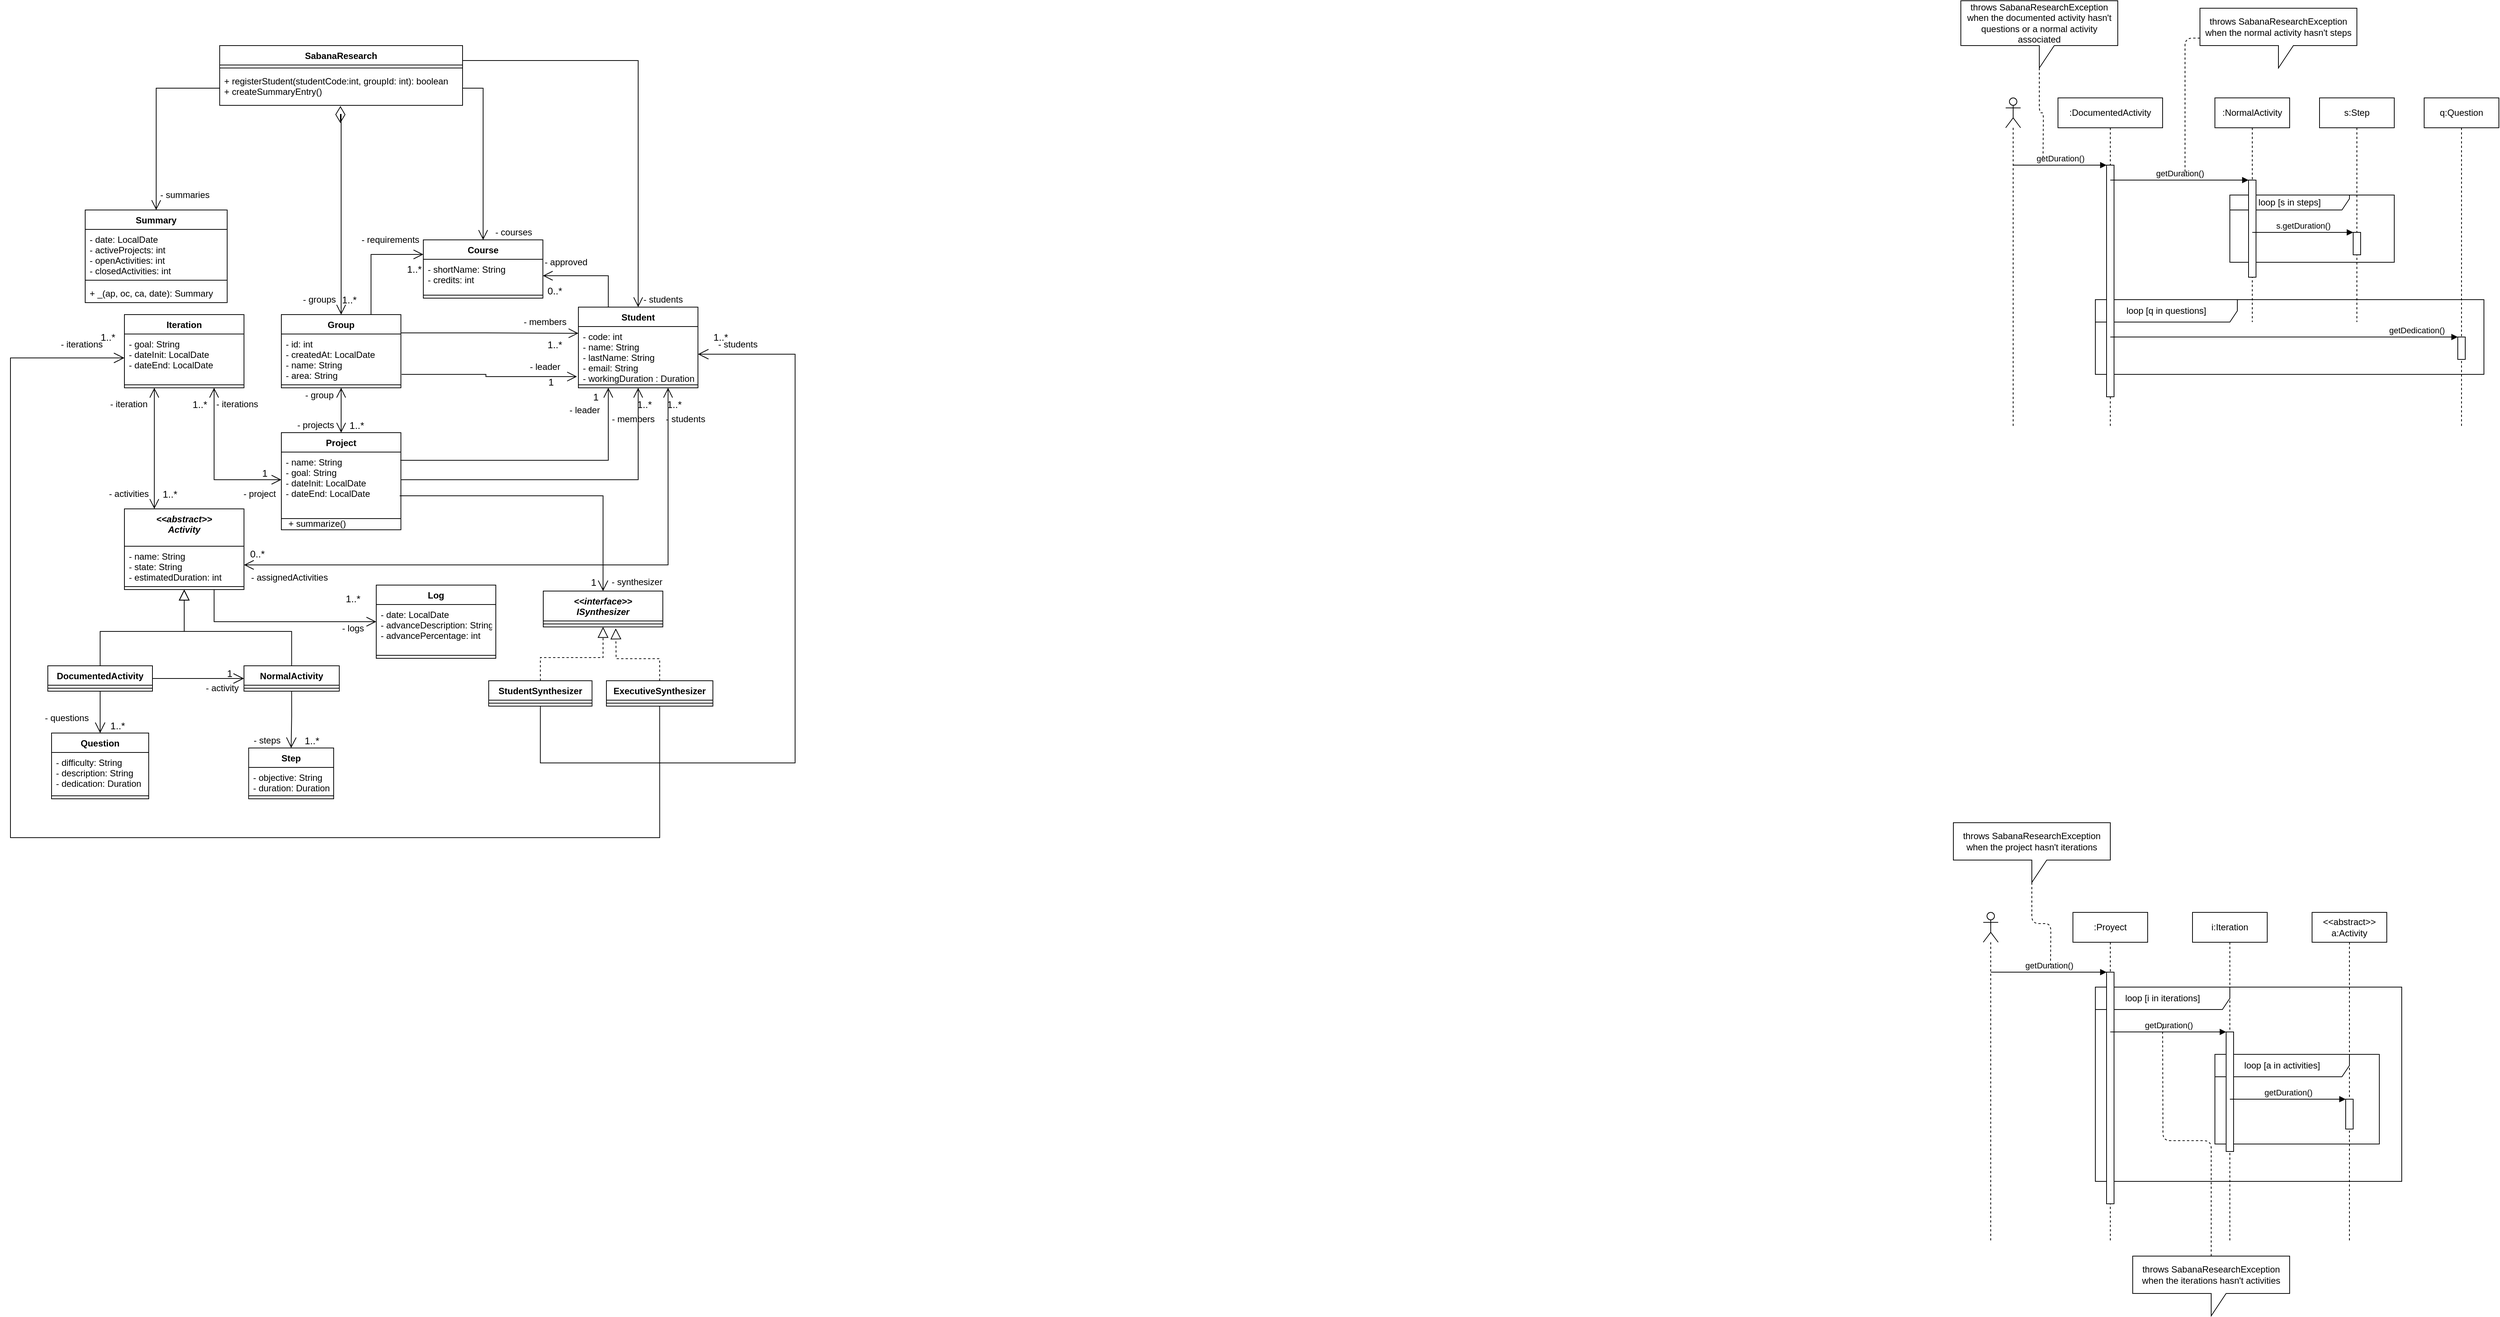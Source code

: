 <mxfile version="14.6.1" type="github"><diagram id="YB-6CumkCgZ4BuRjUC7q" name="Page-1"><mxGraphModel dx="1304" dy="500" grid="1" gridSize="10" guides="1" tooltips="1" connect="1" arrows="1" fold="1" page="1" pageScale="1" pageWidth="827" pageHeight="1169" math="0" shadow="0"><root><mxCell id="0"/><mxCell id="1" parent="0"/><mxCell id="MqXHS1W6pBlrQQT56bBD-1" value="loop [i in iterations]" style="shape=umlFrame;whiteSpace=wrap;html=1;width=180;height=30;" vertex="1" parent="1"><mxGeometry x="3320" y="1490" width="410" height="260" as="geometry"/></mxCell><mxCell id="MqXHS1W6pBlrQQT56bBD-2" value="loop [a in activities]" style="shape=umlFrame;whiteSpace=wrap;html=1;width=180;height=30;" vertex="1" parent="1"><mxGeometry x="3480" y="1580" width="220" height="120" as="geometry"/></mxCell><mxCell id="MqXHS1W6pBlrQQT56bBD-3" value="loop [q in questions]" style="shape=umlFrame;whiteSpace=wrap;html=1;width=190;height=30;" vertex="1" parent="1"><mxGeometry x="3320" y="570" width="520" height="100" as="geometry"/></mxCell><mxCell id="MqXHS1W6pBlrQQT56bBD-4" value="loop [s in steps]" style="shape=umlFrame;whiteSpace=wrap;html=1;width=160;height=20;" vertex="1" parent="1"><mxGeometry x="3500" y="430" width="220" height="90" as="geometry"/></mxCell><mxCell id="MqXHS1W6pBlrQQT56bBD-5" value="" style="shape=umlLifeline;participant=umlActor;perimeter=lifelinePerimeter;whiteSpace=wrap;html=1;container=1;collapsible=0;recursiveResize=0;verticalAlign=top;spacingTop=36;outlineConnect=0;" vertex="1" parent="1"><mxGeometry x="3170" y="1390" width="20" height="440" as="geometry"/></mxCell><mxCell id="MqXHS1W6pBlrQQT56bBD-6" value=":Proyect" style="shape=umlLifeline;perimeter=lifelinePerimeter;whiteSpace=wrap;html=1;container=1;collapsible=0;recursiveResize=0;outlineConnect=0;" vertex="1" parent="1"><mxGeometry x="3290" y="1390" width="100" height="440" as="geometry"/></mxCell><mxCell id="MqXHS1W6pBlrQQT56bBD-7" value="" style="html=1;points=[];perimeter=orthogonalPerimeter;" vertex="1" parent="MqXHS1W6pBlrQQT56bBD-6"><mxGeometry x="45" y="80" width="10" height="310" as="geometry"/></mxCell><mxCell id="MqXHS1W6pBlrQQT56bBD-8" value="getDuration()" style="html=1;verticalAlign=bottom;endArrow=block;entryX=0;entryY=0;" edge="1" parent="1" source="MqXHS1W6pBlrQQT56bBD-5" target="MqXHS1W6pBlrQQT56bBD-7"><mxGeometry relative="1" as="geometry"><mxPoint x="3265" y="1470" as="sourcePoint"/></mxGeometry></mxCell><mxCell id="MqXHS1W6pBlrQQT56bBD-9" value="i:Iteration" style="shape=umlLifeline;perimeter=lifelinePerimeter;whiteSpace=wrap;html=1;container=1;collapsible=0;recursiveResize=0;outlineConnect=0;" vertex="1" parent="1"><mxGeometry x="3450" y="1390" width="100" height="440" as="geometry"/></mxCell><mxCell id="MqXHS1W6pBlrQQT56bBD-10" value="" style="html=1;points=[];perimeter=orthogonalPerimeter;" vertex="1" parent="MqXHS1W6pBlrQQT56bBD-9"><mxGeometry x="45" y="160" width="10" height="160" as="geometry"/></mxCell><mxCell id="MqXHS1W6pBlrQQT56bBD-11" value="getDuration()" style="html=1;verticalAlign=bottom;endArrow=block;entryX=0;entryY=0;" edge="1" parent="1" source="MqXHS1W6pBlrQQT56bBD-6" target="MqXHS1W6pBlrQQT56bBD-10"><mxGeometry relative="1" as="geometry"><mxPoint x="3425" y="1550" as="sourcePoint"/></mxGeometry></mxCell><mxCell id="MqXHS1W6pBlrQQT56bBD-12" value="&amp;lt;&amp;lt;abstract&amp;gt;&amp;gt;&lt;br&gt;a:Activity" style="shape=umlLifeline;perimeter=lifelinePerimeter;whiteSpace=wrap;html=1;container=1;collapsible=0;recursiveResize=0;outlineConnect=0;" vertex="1" parent="1"><mxGeometry x="3610" y="1390" width="100" height="440" as="geometry"/></mxCell><mxCell id="MqXHS1W6pBlrQQT56bBD-13" value="" style="html=1;points=[];perimeter=orthogonalPerimeter;" vertex="1" parent="MqXHS1W6pBlrQQT56bBD-12"><mxGeometry x="45" y="250" width="10" height="40" as="geometry"/></mxCell><mxCell id="MqXHS1W6pBlrQQT56bBD-14" value="getDuration()" style="html=1;verticalAlign=bottom;endArrow=block;entryX=0;entryY=0;" edge="1" parent="1" source="MqXHS1W6pBlrQQT56bBD-9" target="MqXHS1W6pBlrQQT56bBD-13"><mxGeometry relative="1" as="geometry"><mxPoint x="3585" y="1610" as="sourcePoint"/></mxGeometry></mxCell><mxCell id="MqXHS1W6pBlrQQT56bBD-15" value="" style="shape=umlLifeline;participant=umlActor;perimeter=lifelinePerimeter;whiteSpace=wrap;html=1;container=1;collapsible=0;recursiveResize=0;verticalAlign=top;spacingTop=36;outlineConnect=0;" vertex="1" parent="1"><mxGeometry x="3200" y="300" width="20" height="440" as="geometry"/></mxCell><mxCell id="MqXHS1W6pBlrQQT56bBD-16" value=":DocumentedActivity" style="shape=umlLifeline;perimeter=lifelinePerimeter;whiteSpace=wrap;html=1;container=1;collapsible=0;recursiveResize=0;outlineConnect=0;" vertex="1" parent="1"><mxGeometry x="3270" y="300" width="140" height="440" as="geometry"/></mxCell><mxCell id="MqXHS1W6pBlrQQT56bBD-17" value="" style="html=1;points=[];perimeter=orthogonalPerimeter;" vertex="1" parent="MqXHS1W6pBlrQQT56bBD-16"><mxGeometry x="65" y="90" width="10" height="310" as="geometry"/></mxCell><mxCell id="MqXHS1W6pBlrQQT56bBD-18" value="getDuration()" style="html=1;verticalAlign=bottom;endArrow=block;entryX=0;entryY=0;" edge="1" parent="1" source="MqXHS1W6pBlrQQT56bBD-15" target="MqXHS1W6pBlrQQT56bBD-17"><mxGeometry relative="1" as="geometry"><mxPoint x="3275" y="390" as="sourcePoint"/></mxGeometry></mxCell><mxCell id="MqXHS1W6pBlrQQT56bBD-19" value=":NormalActivity" style="shape=umlLifeline;perimeter=lifelinePerimeter;whiteSpace=wrap;html=1;container=1;collapsible=0;recursiveResize=0;outlineConnect=0;" vertex="1" parent="1"><mxGeometry x="3480" y="300" width="100" height="300" as="geometry"/></mxCell><mxCell id="MqXHS1W6pBlrQQT56bBD-20" value="" style="html=1;points=[];perimeter=orthogonalPerimeter;" vertex="1" parent="MqXHS1W6pBlrQQT56bBD-19"><mxGeometry x="45" y="110" width="10" height="130" as="geometry"/></mxCell><mxCell id="MqXHS1W6pBlrQQT56bBD-21" value="getDuration()" style="html=1;verticalAlign=bottom;endArrow=block;entryX=0;entryY=0;" edge="1" parent="1" source="MqXHS1W6pBlrQQT56bBD-16" target="MqXHS1W6pBlrQQT56bBD-20"><mxGeometry relative="1" as="geometry"><mxPoint x="3455" y="410" as="sourcePoint"/></mxGeometry></mxCell><mxCell id="MqXHS1W6pBlrQQT56bBD-22" value="s:Step" style="shape=umlLifeline;perimeter=lifelinePerimeter;whiteSpace=wrap;html=1;container=1;collapsible=0;recursiveResize=0;outlineConnect=0;" vertex="1" parent="1"><mxGeometry x="3620" y="300" width="100" height="300" as="geometry"/></mxCell><mxCell id="MqXHS1W6pBlrQQT56bBD-23" value="" style="html=1;points=[];perimeter=orthogonalPerimeter;" vertex="1" parent="MqXHS1W6pBlrQQT56bBD-22"><mxGeometry x="45" y="180" width="10" height="30" as="geometry"/></mxCell><mxCell id="MqXHS1W6pBlrQQT56bBD-24" value="s.getDuration()" style="html=1;verticalAlign=bottom;endArrow=block;entryX=0;entryY=0;" edge="1" parent="1" source="MqXHS1W6pBlrQQT56bBD-19" target="MqXHS1W6pBlrQQT56bBD-23"><mxGeometry relative="1" as="geometry"><mxPoint x="3595" y="430" as="sourcePoint"/></mxGeometry></mxCell><mxCell id="MqXHS1W6pBlrQQT56bBD-25" value="q:Question" style="shape=umlLifeline;perimeter=lifelinePerimeter;whiteSpace=wrap;html=1;container=1;collapsible=0;recursiveResize=0;outlineConnect=0;" vertex="1" parent="1"><mxGeometry x="3760" y="300" width="100" height="440" as="geometry"/></mxCell><mxCell id="MqXHS1W6pBlrQQT56bBD-26" value="" style="html=1;points=[];perimeter=orthogonalPerimeter;" vertex="1" parent="MqXHS1W6pBlrQQT56bBD-25"><mxGeometry x="45" y="320" width="10" height="30" as="geometry"/></mxCell><mxCell id="MqXHS1W6pBlrQQT56bBD-27" value="getDedication()" style="html=1;verticalAlign=bottom;endArrow=block;entryX=0;entryY=0;" edge="1" parent="1" source="MqXHS1W6pBlrQQT56bBD-16" target="MqXHS1W6pBlrQQT56bBD-26"><mxGeometry x="0.764" relative="1" as="geometry"><mxPoint x="3735" y="620" as="sourcePoint"/><mxPoint as="offset"/></mxGeometry></mxCell><mxCell id="MqXHS1W6pBlrQQT56bBD-28" style="edgeStyle=orthogonalEdgeStyle;rounded=1;orthogonalLoop=1;jettySize=auto;html=1;dashed=1;endArrow=none;endFill=0;" edge="1" parent="1" source="MqXHS1W6pBlrQQT56bBD-29"><mxGeometry relative="1" as="geometry"><mxPoint x="3260" y="1460" as="targetPoint"/></mxGeometry></mxCell><mxCell id="MqXHS1W6pBlrQQT56bBD-29" value="throws SabanaResearchException&lt;br&gt;when the project hasn't iterations" style="shape=callout;whiteSpace=wrap;html=1;perimeter=calloutPerimeter;" vertex="1" parent="1"><mxGeometry x="3130" y="1270" width="210" height="80" as="geometry"/></mxCell><mxCell id="MqXHS1W6pBlrQQT56bBD-30" style="edgeStyle=orthogonalEdgeStyle;rounded=1;orthogonalLoop=1;jettySize=auto;html=1;dashed=1;endArrow=none;endFill=0;" edge="1" parent="1" source="MqXHS1W6pBlrQQT56bBD-31"><mxGeometry relative="1" as="geometry"><mxPoint x="3410" y="1540" as="targetPoint"/></mxGeometry></mxCell><mxCell id="MqXHS1W6pBlrQQT56bBD-31" value="throws SabanaResearchException&lt;br&gt;when the iterations hasn't activities" style="shape=callout;whiteSpace=wrap;html=1;perimeter=calloutPerimeter;" vertex="1" parent="1"><mxGeometry x="3370" y="1850" width="210" height="80" as="geometry"/></mxCell><mxCell id="MqXHS1W6pBlrQQT56bBD-32" style="edgeStyle=orthogonalEdgeStyle;rounded=1;orthogonalLoop=1;jettySize=auto;html=1;dashed=1;endArrow=none;endFill=0;" edge="1" parent="1" source="MqXHS1W6pBlrQQT56bBD-33"><mxGeometry relative="1" as="geometry"><mxPoint x="3250" y="380" as="targetPoint"/></mxGeometry></mxCell><mxCell id="MqXHS1W6pBlrQQT56bBD-33" value="throws SabanaResearchException&lt;br&gt;when the documented activity hasn't questions or a normal activity associated" style="shape=callout;whiteSpace=wrap;html=1;perimeter=calloutPerimeter;" vertex="1" parent="1"><mxGeometry x="3140" y="170" width="210" height="90" as="geometry"/></mxCell><mxCell id="MqXHS1W6pBlrQQT56bBD-34" style="edgeStyle=orthogonalEdgeStyle;rounded=1;orthogonalLoop=1;jettySize=auto;html=1;dashed=1;endArrow=none;endFill=0;" edge="1" parent="1" source="MqXHS1W6pBlrQQT56bBD-35"><mxGeometry relative="1" as="geometry"><mxPoint x="3440" y="400" as="targetPoint"/></mxGeometry></mxCell><mxCell id="MqXHS1W6pBlrQQT56bBD-35" value="throws SabanaResearchException&lt;br&gt;when the normal activity hasn't steps" style="shape=callout;whiteSpace=wrap;html=1;perimeter=calloutPerimeter;" vertex="1" parent="1"><mxGeometry x="3460" y="180" width="210" height="80" as="geometry"/></mxCell><mxCell id="MqXHS1W6pBlrQQT56bBD-36" style="edgeStyle=orthogonalEdgeStyle;rounded=0;orthogonalLoop=1;jettySize=auto;html=1;exitX=1;exitY=0.5;exitDx=0;exitDy=0;entryX=0.5;entryY=0;entryDx=0;entryDy=0;endArrow=open;endFill=0;endSize=11;" edge="1" parent="1" source="MqXHS1W6pBlrQQT56bBD-107" target="MqXHS1W6pBlrQQT56bBD-40"><mxGeometry relative="1" as="geometry"><mxPoint x="1052.5" y="372.5" as="sourcePoint"/></mxGeometry></mxCell><mxCell id="MqXHS1W6pBlrQQT56bBD-37" style="edgeStyle=orthogonalEdgeStyle;rounded=0;orthogonalLoop=1;jettySize=auto;html=1;exitX=1;exitY=0.25;exitDx=0;exitDy=0;entryX=0.5;entryY=0;entryDx=0;entryDy=0;endArrow=open;endFill=0;endSize=11;" edge="1" parent="1" source="MqXHS1W6pBlrQQT56bBD-105" target="MqXHS1W6pBlrQQT56bBD-51"><mxGeometry relative="1" as="geometry"><mxPoint x="1052.5" y="337.5" as="sourcePoint"/></mxGeometry></mxCell><mxCell id="MqXHS1W6pBlrQQT56bBD-38" style="edgeStyle=orthogonalEdgeStyle;rounded=0;orthogonalLoop=1;jettySize=auto;html=1;entryX=0.5;entryY=0;entryDx=0;entryDy=0;endArrow=open;endFill=0;endSize=11;startArrow=diamondThin;startFill=0;startSize=20;exitX=0.497;exitY=1.018;exitDx=0;exitDy=0;exitPerimeter=0;" edge="1" parent="1" source="MqXHS1W6pBlrQQT56bBD-107" target="MqXHS1W6pBlrQQT56bBD-46"><mxGeometry relative="1" as="geometry"><mxPoint x="972.5" y="330" as="sourcePoint"/><Array as="points"><mxPoint x="972" y="322"/><mxPoint x="972" y="322"/></Array></mxGeometry></mxCell><mxCell id="MqXHS1W6pBlrQQT56bBD-39" style="edgeStyle=orthogonalEdgeStyle;rounded=0;orthogonalLoop=1;jettySize=auto;html=1;exitX=0;exitY=0.5;exitDx=0;exitDy=0;entryX=0.5;entryY=0;entryDx=0;entryDy=0;endArrow=open;endFill=0;endSize=11;" edge="1" parent="1" source="MqXHS1W6pBlrQQT56bBD-107" target="MqXHS1W6pBlrQQT56bBD-108"><mxGeometry relative="1" as="geometry"><mxPoint x="892.5" y="355" as="sourcePoint"/><mxPoint x="722.5" y="450" as="targetPoint"/></mxGeometry></mxCell><mxCell id="MqXHS1W6pBlrQQT56bBD-40" value="Course" style="swimlane;fontStyle=1;align=center;verticalAlign=top;childLayout=stackLayout;horizontal=1;startSize=26;horizontalStack=0;resizeParent=1;resizeParentMax=0;resizeLast=0;collapsible=1;marginBottom=0;" vertex="1" parent="1"><mxGeometry x="1082.5" y="490" width="160" height="78" as="geometry"/></mxCell><mxCell id="MqXHS1W6pBlrQQT56bBD-41" value="- shortName: String&#10;- credits: int" style="text;strokeColor=none;fillColor=none;align=left;verticalAlign=top;spacingLeft=4;spacingRight=4;overflow=hidden;rotatable=0;points=[[0,0.5],[1,0.5]];portConstraint=eastwest;" vertex="1" parent="MqXHS1W6pBlrQQT56bBD-40"><mxGeometry y="26" width="160" height="44" as="geometry"/></mxCell><mxCell id="MqXHS1W6pBlrQQT56bBD-42" value="" style="line;strokeWidth=1;fillColor=none;align=left;verticalAlign=middle;spacingTop=-1;spacingLeft=3;spacingRight=3;rotatable=0;labelPosition=right;points=[];portConstraint=eastwest;" vertex="1" parent="MqXHS1W6pBlrQQT56bBD-40"><mxGeometry y="70" width="160" height="8" as="geometry"/></mxCell><mxCell id="MqXHS1W6pBlrQQT56bBD-43" style="edgeStyle=orthogonalEdgeStyle;rounded=0;orthogonalLoop=1;jettySize=auto;html=1;exitX=1;exitY=0.25;exitDx=0;exitDy=0;entryX=0;entryY=0.122;entryDx=0;entryDy=0;entryPerimeter=0;endArrow=open;endFill=0;endSize=11;" edge="1" parent="1" source="MqXHS1W6pBlrQQT56bBD-46" target="MqXHS1W6pBlrQQT56bBD-52"><mxGeometry relative="1" as="geometry"/></mxCell><mxCell id="MqXHS1W6pBlrQQT56bBD-44" style="edgeStyle=orthogonalEdgeStyle;rounded=0;orthogonalLoop=1;jettySize=auto;html=1;exitX=0.75;exitY=0;exitDx=0;exitDy=0;entryX=0;entryY=0.25;entryDx=0;entryDy=0;endArrow=open;endFill=0;endSize=11;" edge="1" parent="1" source="MqXHS1W6pBlrQQT56bBD-46" target="MqXHS1W6pBlrQQT56bBD-40"><mxGeometry relative="1" as="geometry"/></mxCell><mxCell id="MqXHS1W6pBlrQQT56bBD-45" style="edgeStyle=orthogonalEdgeStyle;rounded=0;orthogonalLoop=1;jettySize=auto;html=1;exitX=0.5;exitY=1;exitDx=0;exitDy=0;endArrow=open;endFill=0;endSize=11;startArrow=open;startFill=0;startSize=11;" edge="1" parent="1" source="MqXHS1W6pBlrQQT56bBD-46" target="MqXHS1W6pBlrQQT56bBD-54"><mxGeometry relative="1" as="geometry"/></mxCell><mxCell id="MqXHS1W6pBlrQQT56bBD-46" value="Group" style="swimlane;fontStyle=1;align=center;verticalAlign=top;childLayout=stackLayout;horizontal=1;startSize=26;horizontalStack=0;resizeParent=1;resizeParentMax=0;resizeLast=0;collapsible=1;marginBottom=0;" vertex="1" parent="1"><mxGeometry x="892.5" y="590" width="160" height="98" as="geometry"/></mxCell><mxCell id="MqXHS1W6pBlrQQT56bBD-47" value="- id: int&#10;- createdAt: LocalDate&#10;- name: String&#10;- area: String" style="text;strokeColor=none;fillColor=none;align=left;verticalAlign=top;spacingLeft=4;spacingRight=4;overflow=hidden;rotatable=0;points=[[0,0.5],[1,0.5]];portConstraint=eastwest;" vertex="1" parent="MqXHS1W6pBlrQQT56bBD-46"><mxGeometry y="26" width="160" height="64" as="geometry"/></mxCell><mxCell id="MqXHS1W6pBlrQQT56bBD-48" value="" style="line;strokeWidth=1;fillColor=none;align=left;verticalAlign=middle;spacingTop=-1;spacingLeft=3;spacingRight=3;rotatable=0;labelPosition=right;points=[];portConstraint=eastwest;" vertex="1" parent="MqXHS1W6pBlrQQT56bBD-46"><mxGeometry y="90" width="160" height="8" as="geometry"/></mxCell><mxCell id="MqXHS1W6pBlrQQT56bBD-49" style="edgeStyle=orthogonalEdgeStyle;rounded=0;orthogonalLoop=1;jettySize=auto;html=1;exitX=0.25;exitY=0;exitDx=0;exitDy=0;entryX=1;entryY=0.5;entryDx=0;entryDy=0;endArrow=open;endFill=0;endSize=11;" edge="1" parent="1" source="MqXHS1W6pBlrQQT56bBD-51" target="MqXHS1W6pBlrQQT56bBD-41"><mxGeometry relative="1" as="geometry"/></mxCell><mxCell id="MqXHS1W6pBlrQQT56bBD-50" style="edgeStyle=orthogonalEdgeStyle;rounded=0;orthogonalLoop=1;jettySize=auto;html=1;exitX=0.75;exitY=1;exitDx=0;exitDy=0;entryX=1;entryY=0.5;entryDx=0;entryDy=0;endArrow=open;endFill=0;endSize=11;startArrow=open;startFill=0;startSize=11;" edge="1" parent="1" source="MqXHS1W6pBlrQQT56bBD-51" target="MqXHS1W6pBlrQQT56bBD-63"><mxGeometry relative="1" as="geometry"/></mxCell><mxCell id="MqXHS1W6pBlrQQT56bBD-51" value="Student" style="swimlane;fontStyle=1;align=center;verticalAlign=top;childLayout=stackLayout;horizontal=1;startSize=26;horizontalStack=0;resizeParent=1;resizeParentMax=0;resizeLast=0;collapsible=1;marginBottom=0;" vertex="1" parent="1"><mxGeometry x="1290" y="580" width="160" height="108" as="geometry"/></mxCell><mxCell id="MqXHS1W6pBlrQQT56bBD-52" value="- code: int&#10;- name: String&#10;- lastName: String&#10;- email: String&#10;- workingDuration : Duration&#10;" style="text;strokeColor=none;fillColor=none;align=left;verticalAlign=top;spacingLeft=4;spacingRight=4;overflow=hidden;rotatable=0;points=[[0,0.5],[1,0.5]];portConstraint=eastwest;" vertex="1" parent="MqXHS1W6pBlrQQT56bBD-51"><mxGeometry y="26" width="160" height="74" as="geometry"/></mxCell><mxCell id="MqXHS1W6pBlrQQT56bBD-53" value="" style="line;strokeWidth=1;fillColor=none;align=left;verticalAlign=middle;spacingTop=-1;spacingLeft=3;spacingRight=3;rotatable=0;labelPosition=right;points=[];portConstraint=eastwest;" vertex="1" parent="MqXHS1W6pBlrQQT56bBD-51"><mxGeometry y="100" width="160" height="8" as="geometry"/></mxCell><mxCell id="MqXHS1W6pBlrQQT56bBD-54" value="Project" style="swimlane;fontStyle=1;align=center;verticalAlign=top;childLayout=stackLayout;horizontal=1;startSize=26;horizontalStack=0;resizeParent=1;resizeParentMax=0;resizeLast=0;collapsible=1;marginBottom=0;" vertex="1" parent="1"><mxGeometry x="892.5" y="748" width="160" height="130" as="geometry"/></mxCell><mxCell id="MqXHS1W6pBlrQQT56bBD-55" value="- name: String&#10;- goal: String&#10;- dateInit: LocalDate&#10;- dateEnd: LocalDate" style="text;strokeColor=none;fillColor=none;align=left;verticalAlign=top;spacingLeft=4;spacingRight=4;overflow=hidden;rotatable=0;points=[[0,0.5],[1,0.5]];portConstraint=eastwest;" vertex="1" parent="MqXHS1W6pBlrQQT56bBD-54"><mxGeometry y="26" width="160" height="74" as="geometry"/></mxCell><mxCell id="MqXHS1W6pBlrQQT56bBD-56" value="" style="line;strokeWidth=1;fillColor=none;align=left;verticalAlign=middle;spacingTop=-1;spacingLeft=3;spacingRight=3;rotatable=0;labelPosition=right;points=[];portConstraint=eastwest;" vertex="1" parent="MqXHS1W6pBlrQQT56bBD-54"><mxGeometry y="100" width="160" height="30" as="geometry"/></mxCell><mxCell id="MqXHS1W6pBlrQQT56bBD-57" style="edgeStyle=orthogonalEdgeStyle;rounded=0;orthogonalLoop=1;jettySize=auto;html=1;exitX=0.25;exitY=1;exitDx=0;exitDy=0;entryX=0.25;entryY=0;entryDx=0;entryDy=0;endArrow=open;endFill=0;endSize=11;startArrow=open;startFill=0;startSize=11;" edge="1" parent="1" source="MqXHS1W6pBlrQQT56bBD-58" target="MqXHS1W6pBlrQQT56bBD-62"><mxGeometry relative="1" as="geometry"/></mxCell><mxCell id="MqXHS1W6pBlrQQT56bBD-58" value="Iteration" style="swimlane;fontStyle=1;align=center;verticalAlign=top;childLayout=stackLayout;horizontal=1;startSize=26;horizontalStack=0;resizeParent=1;resizeParentMax=0;resizeLast=0;collapsible=1;marginBottom=0;" vertex="1" parent="1"><mxGeometry x="682.5" y="590" width="160" height="98" as="geometry"/></mxCell><mxCell id="MqXHS1W6pBlrQQT56bBD-59" value="- goal: String&#10;- dateInit: LocalDate&#10;- dateEnd: LocalDate" style="text;strokeColor=none;fillColor=none;align=left;verticalAlign=top;spacingLeft=4;spacingRight=4;overflow=hidden;rotatable=0;points=[[0,0.5],[1,0.5]];portConstraint=eastwest;" vertex="1" parent="MqXHS1W6pBlrQQT56bBD-58"><mxGeometry y="26" width="160" height="64" as="geometry"/></mxCell><mxCell id="MqXHS1W6pBlrQQT56bBD-60" value="" style="line;strokeWidth=1;fillColor=none;align=left;verticalAlign=middle;spacingTop=-1;spacingLeft=3;spacingRight=3;rotatable=0;labelPosition=right;points=[];portConstraint=eastwest;" vertex="1" parent="MqXHS1W6pBlrQQT56bBD-58"><mxGeometry y="90" width="160" height="8" as="geometry"/></mxCell><mxCell id="MqXHS1W6pBlrQQT56bBD-61" style="edgeStyle=orthogonalEdgeStyle;rounded=0;orthogonalLoop=1;jettySize=auto;html=1;exitX=0.75;exitY=1;exitDx=0;exitDy=0;entryX=0;entryY=0.5;entryDx=0;entryDy=0;endArrow=open;endFill=0;endSize=11;" edge="1" parent="1" source="MqXHS1W6pBlrQQT56bBD-62" target="MqXHS1W6pBlrQQT56bBD-65"><mxGeometry relative="1" as="geometry"/></mxCell><mxCell id="MqXHS1W6pBlrQQT56bBD-62" value="&lt;&lt;abstract&gt;&gt;&#10;Activity" style="swimlane;fontStyle=3;align=center;verticalAlign=top;childLayout=stackLayout;horizontal=1;startSize=50;horizontalStack=0;resizeParent=1;resizeParentMax=0;resizeLast=0;collapsible=1;marginBottom=0;" vertex="1" parent="1"><mxGeometry x="682.5" y="850" width="160" height="108" as="geometry"/></mxCell><mxCell id="MqXHS1W6pBlrQQT56bBD-63" value="- name: String&#10;- state: String&#10;- estimatedDuration: int" style="text;strokeColor=none;fillColor=none;align=left;verticalAlign=top;spacingLeft=4;spacingRight=4;overflow=hidden;rotatable=0;points=[[0,0.5],[1,0.5]];portConstraint=eastwest;" vertex="1" parent="MqXHS1W6pBlrQQT56bBD-62"><mxGeometry y="50" width="160" height="50" as="geometry"/></mxCell><mxCell id="MqXHS1W6pBlrQQT56bBD-64" value="" style="line;strokeWidth=1;fillColor=none;align=left;verticalAlign=middle;spacingTop=-1;spacingLeft=3;spacingRight=3;rotatable=0;labelPosition=right;points=[];portConstraint=eastwest;" vertex="1" parent="MqXHS1W6pBlrQQT56bBD-62"><mxGeometry y="100" width="160" height="8" as="geometry"/></mxCell><mxCell id="MqXHS1W6pBlrQQT56bBD-65" value="Log" style="swimlane;fontStyle=1;align=center;verticalAlign=top;childLayout=stackLayout;horizontal=1;startSize=26;horizontalStack=0;resizeParent=1;resizeParentMax=0;resizeLast=0;collapsible=1;marginBottom=0;" vertex="1" parent="1"><mxGeometry x="1019.5" y="952" width="160" height="98" as="geometry"/></mxCell><mxCell id="MqXHS1W6pBlrQQT56bBD-66" value="- date: LocalDate&#10;- advanceDescription: String&#10;- advancePercentage: int" style="text;strokeColor=none;fillColor=none;align=left;verticalAlign=top;spacingLeft=4;spacingRight=4;overflow=hidden;rotatable=0;points=[[0,0.5],[1,0.5]];portConstraint=eastwest;" vertex="1" parent="MqXHS1W6pBlrQQT56bBD-65"><mxGeometry y="26" width="160" height="64" as="geometry"/></mxCell><mxCell id="MqXHS1W6pBlrQQT56bBD-67" value="" style="line;strokeWidth=1;fillColor=none;align=left;verticalAlign=middle;spacingTop=-1;spacingLeft=3;spacingRight=3;rotatable=0;labelPosition=right;points=[];portConstraint=eastwest;" vertex="1" parent="MqXHS1W6pBlrQQT56bBD-65"><mxGeometry y="90" width="160" height="8" as="geometry"/></mxCell><mxCell id="MqXHS1W6pBlrQQT56bBD-68" style="edgeStyle=orthogonalEdgeStyle;rounded=0;orthogonalLoop=1;jettySize=auto;html=1;exitX=1.006;exitY=0.844;exitDx=0;exitDy=0;entryX=-0.012;entryY=0.905;entryDx=0;entryDy=0;endArrow=open;endFill=0;endSize=11;entryPerimeter=0;exitPerimeter=0;" edge="1" parent="1" source="MqXHS1W6pBlrQQT56bBD-47" target="MqXHS1W6pBlrQQT56bBD-52"><mxGeometry relative="1" as="geometry"/></mxCell><mxCell id="MqXHS1W6pBlrQQT56bBD-69" style="edgeStyle=orthogonalEdgeStyle;rounded=0;orthogonalLoop=1;jettySize=auto;html=1;exitX=0;exitY=0.5;exitDx=0;exitDy=0;entryX=0.75;entryY=1;entryDx=0;entryDy=0;endArrow=open;endFill=0;endSize=11;startArrow=open;startFill=0;startSize=11;" edge="1" parent="1" source="MqXHS1W6pBlrQQT56bBD-55" target="MqXHS1W6pBlrQQT56bBD-58"><mxGeometry relative="1" as="geometry"/></mxCell><mxCell id="MqXHS1W6pBlrQQT56bBD-70" value="1..*" style="text;html=1;align=center;verticalAlign=middle;resizable=0;points=[];autosize=1;strokeWidth=1;fontSize=13;" vertex="1" parent="1"><mxGeometry x="962.5" y="560" width="40" height="20" as="geometry"/></mxCell><mxCell id="MqXHS1W6pBlrQQT56bBD-71" value="- groups" style="text;html=1;align=center;verticalAlign=middle;resizable=0;points=[];autosize=1;strokeWidth=1;fontSize=12;" vertex="1" parent="1"><mxGeometry x="912.5" y="560" width="60" height="20" as="geometry"/></mxCell><mxCell id="MqXHS1W6pBlrQQT56bBD-72" value="- courses" style="text;html=1;align=center;verticalAlign=middle;resizable=0;points=[];autosize=1;strokeWidth=1;fontSize=12;" vertex="1" parent="1"><mxGeometry x="1172.5" y="470" width="60" height="20" as="geometry"/></mxCell><mxCell id="MqXHS1W6pBlrQQT56bBD-73" value="- students" style="text;html=1;align=center;verticalAlign=middle;resizable=0;points=[];autosize=1;strokeWidth=1;fontSize=12;" vertex="1" parent="1"><mxGeometry x="1367.5" y="560" width="70" height="20" as="geometry"/></mxCell><mxCell id="MqXHS1W6pBlrQQT56bBD-74" value="- summaries" style="text;html=1;align=center;verticalAlign=middle;resizable=0;points=[];autosize=1;strokeWidth=1;fontSize=12;" vertex="1" parent="1"><mxGeometry x="722.5" y="420" width="80" height="20" as="geometry"/></mxCell><mxCell id="MqXHS1W6pBlrQQT56bBD-75" value="- group" style="text;html=1;align=center;verticalAlign=middle;resizable=0;points=[];autosize=1;strokeWidth=1;fontSize=12;" vertex="1" parent="1"><mxGeometry x="917.5" y="688" width="50" height="20" as="geometry"/></mxCell><mxCell id="MqXHS1W6pBlrQQT56bBD-76" value="- projects" style="text;html=1;align=center;verticalAlign=middle;resizable=0;points=[];autosize=1;strokeWidth=1;fontSize=12;" vertex="1" parent="1"><mxGeometry x="907.5" y="728" width="60" height="20" as="geometry"/></mxCell><mxCell id="MqXHS1W6pBlrQQT56bBD-77" value="- project" style="text;html=1;align=center;verticalAlign=middle;resizable=0;points=[];autosize=1;strokeWidth=1;fontSize=12;" vertex="1" parent="1"><mxGeometry x="832.5" y="820" width="60" height="20" as="geometry"/></mxCell><mxCell id="MqXHS1W6pBlrQQT56bBD-78" value="- iterations" style="text;html=1;align=center;verticalAlign=middle;resizable=0;points=[];autosize=1;strokeWidth=1;fontSize=12;" vertex="1" parent="1"><mxGeometry x="797.5" y="700" width="70" height="20" as="geometry"/></mxCell><mxCell id="MqXHS1W6pBlrQQT56bBD-79" value="- iteration" style="text;html=1;align=center;verticalAlign=middle;resizable=0;points=[];autosize=1;strokeWidth=1;fontSize=12;" vertex="1" parent="1"><mxGeometry x="652.5" y="700" width="70" height="20" as="geometry"/></mxCell><mxCell id="MqXHS1W6pBlrQQT56bBD-80" value="- activities" style="text;html=1;align=center;verticalAlign=middle;resizable=0;points=[];autosize=1;strokeWidth=1;fontSize=12;" vertex="1" parent="1"><mxGeometry x="652.5" y="820" width="70" height="20" as="geometry"/></mxCell><mxCell id="MqXHS1W6pBlrQQT56bBD-81" value="- logs" style="text;html=1;align=center;verticalAlign=middle;resizable=0;points=[];autosize=1;strokeWidth=1;fontSize=12;" vertex="1" parent="1"><mxGeometry x="967.5" y="1000" width="40" height="20" as="geometry"/></mxCell><mxCell id="MqXHS1W6pBlrQQT56bBD-82" value="1..*" style="text;html=1;align=center;verticalAlign=middle;resizable=0;points=[];autosize=1;strokeWidth=1;fontSize=13;" vertex="1" parent="1"><mxGeometry x="972.5" y="728" width="40" height="20" as="geometry"/></mxCell><mxCell id="MqXHS1W6pBlrQQT56bBD-83" value="1..*" style="text;html=1;align=center;verticalAlign=middle;resizable=0;points=[];autosize=1;strokeWidth=1;fontSize=13;" vertex="1" parent="1"><mxGeometry x="967.5" y="960" width="40" height="20" as="geometry"/></mxCell><mxCell id="MqXHS1W6pBlrQQT56bBD-84" value="1..*" style="text;html=1;align=center;verticalAlign=middle;resizable=0;points=[];autosize=1;strokeWidth=1;fontSize=13;" vertex="1" parent="1"><mxGeometry x="722.5" y="820" width="40" height="20" as="geometry"/></mxCell><mxCell id="MqXHS1W6pBlrQQT56bBD-85" value="1..*" style="text;html=1;align=center;verticalAlign=middle;resizable=0;points=[];autosize=1;strokeWidth=1;fontSize=13;" vertex="1" parent="1"><mxGeometry x="762.5" y="700" width="40" height="20" as="geometry"/></mxCell><mxCell id="MqXHS1W6pBlrQQT56bBD-86" value="1..*" style="text;html=1;align=center;verticalAlign=middle;resizable=0;points=[];autosize=1;strokeWidth=1;fontSize=13;" vertex="1" parent="1"><mxGeometry x="1397.5" y="700" width="40" height="20" as="geometry"/></mxCell><mxCell id="MqXHS1W6pBlrQQT56bBD-87" value="- students" style="text;html=1;align=center;verticalAlign=middle;resizable=0;points=[];autosize=1;strokeWidth=1;fontSize=12;" vertex="1" parent="1"><mxGeometry x="1397.5" y="720" width="70" height="20" as="geometry"/></mxCell><mxCell id="MqXHS1W6pBlrQQT56bBD-88" value="1..*" style="text;html=1;align=center;verticalAlign=middle;resizable=0;points=[];autosize=1;strokeWidth=1;fontSize=13;" vertex="1" parent="1"><mxGeometry x="1049.5" y="519" width="40" height="20" as="geometry"/></mxCell><mxCell id="MqXHS1W6pBlrQQT56bBD-89" value="- requirements" style="text;html=1;align=center;verticalAlign=middle;resizable=0;points=[];autosize=1;strokeWidth=1;fontSize=12;" vertex="1" parent="1"><mxGeometry x="992.5" y="480" width="90" height="20" as="geometry"/></mxCell><mxCell id="MqXHS1W6pBlrQQT56bBD-90" value="- approved" style="text;html=1;align=center;verticalAlign=middle;resizable=0;points=[];autosize=1;strokeWidth=1;fontSize=12;" vertex="1" parent="1"><mxGeometry x="1237.5" y="510" width="70" height="20" as="geometry"/></mxCell><mxCell id="MqXHS1W6pBlrQQT56bBD-91" value="0..*" style="text;html=1;align=center;verticalAlign=middle;resizable=0;points=[];autosize=1;strokeWidth=1;fontSize=13;" vertex="1" parent="1"><mxGeometry x="1237.5" y="548" width="40" height="20" as="geometry"/></mxCell><mxCell id="MqXHS1W6pBlrQQT56bBD-92" value="- members" style="text;html=1;align=center;verticalAlign=middle;resizable=0;points=[];autosize=1;strokeWidth=1;fontSize=12;" vertex="1" parent="1"><mxGeometry x="1209.5" y="590" width="70" height="20" as="geometry"/></mxCell><mxCell id="MqXHS1W6pBlrQQT56bBD-93" value="- leader" style="text;html=1;align=center;verticalAlign=middle;resizable=0;points=[];autosize=1;strokeWidth=1;fontSize=12;" vertex="1" parent="1"><mxGeometry x="1214.5" y="650" width="60" height="20" as="geometry"/></mxCell><mxCell id="MqXHS1W6pBlrQQT56bBD-94" value="1..*" style="text;html=1;align=center;verticalAlign=middle;resizable=0;points=[];autosize=1;strokeWidth=1;fontSize=13;" vertex="1" parent="1"><mxGeometry x="1237.5" y="620" width="40" height="20" as="geometry"/></mxCell><mxCell id="MqXHS1W6pBlrQQT56bBD-95" value="1" style="text;html=1;align=center;verticalAlign=middle;resizable=0;points=[];autosize=1;strokeWidth=1;fontSize=13;" vertex="1" parent="1"><mxGeometry x="1242.5" y="670" width="20" height="20" as="geometry"/></mxCell><mxCell id="MqXHS1W6pBlrQQT56bBD-96" style="edgeStyle=orthogonalEdgeStyle;rounded=0;orthogonalLoop=1;jettySize=auto;html=1;entryX=0.25;entryY=1;entryDx=0;entryDy=0;startArrow=none;startFill=0;startSize=11;endArrow=open;endFill=0;endSize=11;fontSize=12;exitX=0.995;exitY=0.148;exitDx=0;exitDy=0;exitPerimeter=0;" edge="1" parent="1" source="MqXHS1W6pBlrQQT56bBD-55" target="MqXHS1W6pBlrQQT56bBD-51"><mxGeometry relative="1" as="geometry"><mxPoint x="1140" y="786" as="sourcePoint"/></mxGeometry></mxCell><mxCell id="MqXHS1W6pBlrQQT56bBD-97" value="- leader" style="text;html=1;align=center;verticalAlign=middle;resizable=0;points=[];autosize=1;strokeWidth=1;fontSize=12;" vertex="1" parent="1"><mxGeometry x="1267.5" y="708" width="60" height="20" as="geometry"/></mxCell><mxCell id="MqXHS1W6pBlrQQT56bBD-98" value="- members" style="text;html=1;align=center;verticalAlign=middle;resizable=0;points=[];autosize=1;strokeWidth=1;fontSize=12;" vertex="1" parent="1"><mxGeometry x="1327.5" y="720" width="70" height="20" as="geometry"/></mxCell><mxCell id="MqXHS1W6pBlrQQT56bBD-99" value="1..*" style="text;html=1;align=center;verticalAlign=middle;resizable=0;points=[];autosize=1;strokeWidth=1;fontSize=13;" vertex="1" parent="1"><mxGeometry x="1357.5" y="700" width="40" height="20" as="geometry"/></mxCell><mxCell id="MqXHS1W6pBlrQQT56bBD-100" style="edgeStyle=orthogonalEdgeStyle;rounded=0;orthogonalLoop=1;jettySize=auto;html=1;exitX=1;exitY=0.5;exitDx=0;exitDy=0;startArrow=none;startFill=0;startSize=11;endArrow=open;endFill=0;endSize=11;fontSize=12;entryX=0.5;entryY=1;entryDx=0;entryDy=0;" edge="1" parent="1" source="MqXHS1W6pBlrQQT56bBD-55" target="MqXHS1W6pBlrQQT56bBD-51"><mxGeometry relative="1" as="geometry"><mxPoint x="1052.5" y="811" as="sourcePoint"/><mxPoint x="1359.5" y="750" as="targetPoint"/></mxGeometry></mxCell><mxCell id="MqXHS1W6pBlrQQT56bBD-101" value="1" style="text;html=1;align=center;verticalAlign=middle;resizable=0;points=[];autosize=1;strokeWidth=1;fontSize=13;" vertex="1" parent="1"><mxGeometry x="1302.5" y="690" width="20" height="20" as="geometry"/></mxCell><mxCell id="MqXHS1W6pBlrQQT56bBD-102" value="- assignedActivities" style="text;html=1;align=center;verticalAlign=middle;resizable=0;points=[];autosize=1;strokeWidth=1;fontSize=12;" vertex="1" parent="1"><mxGeometry x="842.5" y="932" width="120" height="20" as="geometry"/></mxCell><mxCell id="MqXHS1W6pBlrQQT56bBD-103" value="0..*" style="text;html=1;align=center;verticalAlign=middle;resizable=0;points=[];autosize=1;strokeWidth=1;fontSize=13;" vertex="1" parent="1"><mxGeometry x="839.5" y="900" width="40" height="20" as="geometry"/></mxCell><mxCell id="MqXHS1W6pBlrQQT56bBD-104" value="1" style="text;html=1;align=center;verticalAlign=middle;resizable=0;points=[];autosize=1;strokeWidth=1;fontSize=13;" vertex="1" parent="1"><mxGeometry x="859.5" y="792" width="20" height="20" as="geometry"/></mxCell><mxCell id="MqXHS1W6pBlrQQT56bBD-105" value="SabanaResearch" style="swimlane;fontStyle=1;align=center;verticalAlign=top;childLayout=stackLayout;horizontal=1;startSize=26;horizontalStack=0;resizeParent=1;resizeParentMax=0;resizeLast=0;collapsible=1;marginBottom=0;" vertex="1" parent="1"><mxGeometry x="810" y="230" width="325" height="80" as="geometry"/></mxCell><mxCell id="MqXHS1W6pBlrQQT56bBD-106" value="" style="line;strokeWidth=1;fillColor=none;align=left;verticalAlign=middle;spacingTop=-1;spacingLeft=3;spacingRight=3;rotatable=0;labelPosition=right;points=[];portConstraint=eastwest;" vertex="1" parent="MqXHS1W6pBlrQQT56bBD-105"><mxGeometry y="26" width="325" height="8" as="geometry"/></mxCell><mxCell id="MqXHS1W6pBlrQQT56bBD-107" value="+ registerStudent(studentCode:int, groupId: int): boolean&#10;+ createSummaryEntry()" style="text;strokeColor=none;fillColor=none;align=left;verticalAlign=top;spacingLeft=4;spacingRight=4;overflow=hidden;rotatable=0;points=[[0,0.5],[1,0.5]];portConstraint=eastwest;" vertex="1" parent="MqXHS1W6pBlrQQT56bBD-105"><mxGeometry y="34" width="325" height="46" as="geometry"/></mxCell><mxCell id="MqXHS1W6pBlrQQT56bBD-108" value="Summary" style="swimlane;fontStyle=1;align=center;verticalAlign=top;childLayout=stackLayout;horizontal=1;startSize=26;horizontalStack=0;resizeParent=1;resizeParentMax=0;resizeLast=0;collapsible=1;marginBottom=0;" vertex="1" parent="1"><mxGeometry x="630" y="450" width="190" height="124" as="geometry"/></mxCell><mxCell id="MqXHS1W6pBlrQQT56bBD-109" value="- date: LocalDate&#10;- activeProjects: int&#10;- openActivities: int&#10;- closedActivities: int" style="text;strokeColor=none;fillColor=none;align=left;verticalAlign=top;spacingLeft=4;spacingRight=4;overflow=hidden;rotatable=0;points=[[0,0.5],[1,0.5]];portConstraint=eastwest;" vertex="1" parent="MqXHS1W6pBlrQQT56bBD-108"><mxGeometry y="26" width="190" height="64" as="geometry"/></mxCell><mxCell id="MqXHS1W6pBlrQQT56bBD-110" value="" style="line;strokeWidth=1;fillColor=none;align=left;verticalAlign=middle;spacingTop=-1;spacingLeft=3;spacingRight=3;rotatable=0;labelPosition=right;points=[];portConstraint=eastwest;" vertex="1" parent="MqXHS1W6pBlrQQT56bBD-108"><mxGeometry y="90" width="190" height="8" as="geometry"/></mxCell><mxCell id="MqXHS1W6pBlrQQT56bBD-111" value="+ _(ap, oc, ca, date): Summary" style="text;strokeColor=none;fillColor=none;align=left;verticalAlign=top;spacingLeft=4;spacingRight=4;overflow=hidden;rotatable=0;points=[[0,0.5],[1,0.5]];portConstraint=eastwest;" vertex="1" parent="MqXHS1W6pBlrQQT56bBD-108"><mxGeometry y="98" width="190" height="26" as="geometry"/></mxCell><mxCell id="MqXHS1W6pBlrQQT56bBD-112" style="edgeStyle=orthogonalEdgeStyle;rounded=0;orthogonalLoop=1;jettySize=auto;html=1;entryX=0.5;entryY=1;entryDx=0;entryDy=0;endArrow=block;endFill=0;endSize=12;" edge="1" parent="1" source="MqXHS1W6pBlrQQT56bBD-115" target="MqXHS1W6pBlrQQT56bBD-62"><mxGeometry relative="1" as="geometry"/></mxCell><mxCell id="MqXHS1W6pBlrQQT56bBD-113" style="edgeStyle=orthogonalEdgeStyle;rounded=0;orthogonalLoop=1;jettySize=auto;html=1;entryX=0;entryY=0.5;entryDx=0;entryDy=0;endArrow=open;endFill=0;endSize=12;" edge="1" parent="1" source="MqXHS1W6pBlrQQT56bBD-115" target="MqXHS1W6pBlrQQT56bBD-119"><mxGeometry relative="1" as="geometry"/></mxCell><mxCell id="MqXHS1W6pBlrQQT56bBD-114" style="edgeStyle=orthogonalEdgeStyle;rounded=0;orthogonalLoop=1;jettySize=auto;html=1;exitX=0.5;exitY=1;exitDx=0;exitDy=0;entryX=0.5;entryY=0;entryDx=0;entryDy=0;endArrow=open;endFill=0;endSize=12;" edge="1" parent="1" source="MqXHS1W6pBlrQQT56bBD-115" target="MqXHS1W6pBlrQQT56bBD-123"><mxGeometry relative="1" as="geometry"/></mxCell><mxCell id="MqXHS1W6pBlrQQT56bBD-115" value="DocumentedActivity" style="swimlane;fontStyle=1;align=center;verticalAlign=top;childLayout=stackLayout;horizontal=1;startSize=26;horizontalStack=0;resizeParent=1;resizeParentMax=0;resizeLast=0;collapsible=1;marginBottom=0;" vertex="1" parent="1"><mxGeometry x="580" y="1060" width="140" height="34" as="geometry"/></mxCell><mxCell id="MqXHS1W6pBlrQQT56bBD-116" value="" style="line;strokeWidth=1;fillColor=none;align=left;verticalAlign=middle;spacingTop=-1;spacingLeft=3;spacingRight=3;rotatable=0;labelPosition=right;points=[];portConstraint=eastwest;" vertex="1" parent="MqXHS1W6pBlrQQT56bBD-115"><mxGeometry y="26" width="140" height="8" as="geometry"/></mxCell><mxCell id="MqXHS1W6pBlrQQT56bBD-117" style="edgeStyle=orthogonalEdgeStyle;rounded=0;orthogonalLoop=1;jettySize=auto;html=1;entryX=0.5;entryY=1;entryDx=0;entryDy=0;endArrow=block;endFill=0;endSize=12;" edge="1" parent="1" source="MqXHS1W6pBlrQQT56bBD-119" target="MqXHS1W6pBlrQQT56bBD-62"><mxGeometry relative="1" as="geometry"/></mxCell><mxCell id="MqXHS1W6pBlrQQT56bBD-118" style="edgeStyle=orthogonalEdgeStyle;rounded=0;orthogonalLoop=1;jettySize=auto;html=1;exitX=0.5;exitY=1;exitDx=0;exitDy=0;entryX=0.5;entryY=0;entryDx=0;entryDy=0;endArrow=open;endFill=0;endSize=12;" edge="1" parent="1" source="MqXHS1W6pBlrQQT56bBD-119" target="MqXHS1W6pBlrQQT56bBD-126"><mxGeometry relative="1" as="geometry"/></mxCell><mxCell id="MqXHS1W6pBlrQQT56bBD-119" value="NormalActivity" style="swimlane;fontStyle=1;align=center;verticalAlign=top;childLayout=stackLayout;horizontal=1;startSize=26;horizontalStack=0;resizeParent=1;resizeParentMax=0;resizeLast=0;collapsible=1;marginBottom=0;" vertex="1" parent="1"><mxGeometry x="842.5" y="1060" width="127.5" height="34" as="geometry"/></mxCell><mxCell id="MqXHS1W6pBlrQQT56bBD-120" value="" style="line;strokeWidth=1;fillColor=none;align=left;verticalAlign=middle;spacingTop=-1;spacingLeft=3;spacingRight=3;rotatable=0;labelPosition=right;points=[];portConstraint=eastwest;" vertex="1" parent="MqXHS1W6pBlrQQT56bBD-119"><mxGeometry y="26" width="127.5" height="8" as="geometry"/></mxCell><mxCell id="MqXHS1W6pBlrQQT56bBD-121" value="1" style="text;html=1;align=center;verticalAlign=middle;resizable=0;points=[];autosize=1;strokeWidth=1;fontSize=13;" vertex="1" parent="1"><mxGeometry x="812.5" y="1060" width="20" height="20" as="geometry"/></mxCell><mxCell id="MqXHS1W6pBlrQQT56bBD-122" value="- activity" style="text;html=1;align=center;verticalAlign=middle;resizable=0;points=[];autosize=1;strokeWidth=1;fontSize=12;" vertex="1" parent="1"><mxGeometry x="782.5" y="1080" width="60" height="20" as="geometry"/></mxCell><mxCell id="MqXHS1W6pBlrQQT56bBD-123" value="Question" style="swimlane;fontStyle=1;align=center;verticalAlign=top;childLayout=stackLayout;horizontal=1;startSize=26;horizontalStack=0;resizeParent=1;resizeParentMax=0;resizeLast=0;collapsible=1;marginBottom=0;" vertex="1" parent="1"><mxGeometry x="585" y="1150" width="130" height="88" as="geometry"/></mxCell><mxCell id="MqXHS1W6pBlrQQT56bBD-124" value="- difficulty: String&#10;- description: String&#10;- dedication: Duration" style="text;strokeColor=none;fillColor=none;align=left;verticalAlign=top;spacingLeft=4;spacingRight=4;overflow=hidden;rotatable=0;points=[[0,0.5],[1,0.5]];portConstraint=eastwest;" vertex="1" parent="MqXHS1W6pBlrQQT56bBD-123"><mxGeometry y="26" width="130" height="54" as="geometry"/></mxCell><mxCell id="MqXHS1W6pBlrQQT56bBD-125" value="" style="line;strokeWidth=1;fillColor=none;align=left;verticalAlign=middle;spacingTop=-1;spacingLeft=3;spacingRight=3;rotatable=0;labelPosition=right;points=[];portConstraint=eastwest;" vertex="1" parent="MqXHS1W6pBlrQQT56bBD-123"><mxGeometry y="80" width="130" height="8" as="geometry"/></mxCell><mxCell id="MqXHS1W6pBlrQQT56bBD-126" value="Step" style="swimlane;fontStyle=1;align=center;verticalAlign=top;childLayout=stackLayout;horizontal=1;startSize=26;horizontalStack=0;resizeParent=1;resizeParentMax=0;resizeLast=0;collapsible=1;marginBottom=0;" vertex="1" parent="1"><mxGeometry x="848.75" y="1170" width="113.75" height="68" as="geometry"/></mxCell><mxCell id="MqXHS1W6pBlrQQT56bBD-127" value="- objective: String&#10;- duration: Duration" style="text;strokeColor=none;fillColor=none;align=left;verticalAlign=top;spacingLeft=4;spacingRight=4;overflow=hidden;rotatable=0;points=[[0,0.5],[1,0.5]];portConstraint=eastwest;" vertex="1" parent="MqXHS1W6pBlrQQT56bBD-126"><mxGeometry y="26" width="113.75" height="34" as="geometry"/></mxCell><mxCell id="MqXHS1W6pBlrQQT56bBD-128" value="" style="line;strokeWidth=1;fillColor=none;align=left;verticalAlign=middle;spacingTop=-1;spacingLeft=3;spacingRight=3;rotatable=0;labelPosition=right;points=[];portConstraint=eastwest;" vertex="1" parent="MqXHS1W6pBlrQQT56bBD-126"><mxGeometry y="60" width="113.75" height="8" as="geometry"/></mxCell><mxCell id="MqXHS1W6pBlrQQT56bBD-129" value="1..*" style="text;html=1;align=center;verticalAlign=middle;resizable=0;points=[];autosize=1;strokeWidth=1;fontSize=13;" vertex="1" parent="1"><mxGeometry x="912.5" y="1150" width="40" height="20" as="geometry"/></mxCell><mxCell id="MqXHS1W6pBlrQQT56bBD-130" value="1..*" style="text;html=1;align=center;verticalAlign=middle;resizable=0;points=[];autosize=1;strokeWidth=1;fontSize=13;" vertex="1" parent="1"><mxGeometry x="652.5" y="1130" width="40" height="20" as="geometry"/></mxCell><mxCell id="MqXHS1W6pBlrQQT56bBD-131" value="- steps" style="text;html=1;align=center;verticalAlign=middle;resizable=0;points=[];autosize=1;strokeWidth=1;fontSize=12;" vertex="1" parent="1"><mxGeometry x="847.5" y="1150" width="50" height="20" as="geometry"/></mxCell><mxCell id="MqXHS1W6pBlrQQT56bBD-132" value="- questions" style="text;html=1;align=center;verticalAlign=middle;resizable=0;points=[];autosize=1;strokeWidth=1;fontSize=12;" vertex="1" parent="1"><mxGeometry x="570" y="1120" width="70" height="20" as="geometry"/></mxCell><mxCell id="MqXHS1W6pBlrQQT56bBD-133" value="&lt;&lt;interface&gt;&gt; &#10;ISynthesizer" style="swimlane;fontStyle=3;align=center;verticalAlign=top;childLayout=stackLayout;horizontal=1;startSize=40;horizontalStack=0;resizeParent=1;resizeParentMax=0;resizeLast=0;collapsible=1;marginBottom=0;" vertex="1" parent="1"><mxGeometry x="1243" y="960" width="160" height="48" as="geometry"/></mxCell><mxCell id="MqXHS1W6pBlrQQT56bBD-134" value="" style="line;strokeWidth=1;fillColor=none;align=left;verticalAlign=middle;spacingTop=-1;spacingLeft=3;spacingRight=3;rotatable=0;labelPosition=right;points=[];portConstraint=eastwest;" vertex="1" parent="MqXHS1W6pBlrQQT56bBD-133"><mxGeometry y="40" width="160" height="8" as="geometry"/></mxCell><mxCell id="MqXHS1W6pBlrQQT56bBD-135" style="edgeStyle=orthogonalEdgeStyle;rounded=0;orthogonalLoop=1;jettySize=auto;html=1;entryX=0.5;entryY=1;entryDx=0;entryDy=0;endArrow=block;endFill=0;endSize=12;dashed=1;" edge="1" parent="1" source="MqXHS1W6pBlrQQT56bBD-136" target="MqXHS1W6pBlrQQT56bBD-133"><mxGeometry relative="1" as="geometry"/></mxCell><mxCell id="MqXHS1W6pBlrQQT56bBD-136" value="StudentSynthesizer" style="swimlane;fontStyle=1;align=center;verticalAlign=top;childLayout=stackLayout;horizontal=1;startSize=26;horizontalStack=0;resizeParent=1;resizeParentMax=0;resizeLast=0;collapsible=1;marginBottom=0;" vertex="1" parent="1"><mxGeometry x="1170" y="1080" width="138.25" height="34" as="geometry"/></mxCell><mxCell id="MqXHS1W6pBlrQQT56bBD-137" value="" style="line;strokeWidth=1;fillColor=none;align=left;verticalAlign=middle;spacingTop=-1;spacingLeft=3;spacingRight=3;rotatable=0;labelPosition=right;points=[];portConstraint=eastwest;" vertex="1" parent="MqXHS1W6pBlrQQT56bBD-136"><mxGeometry y="26" width="138.25" height="8" as="geometry"/></mxCell><mxCell id="MqXHS1W6pBlrQQT56bBD-138" style="edgeStyle=orthogonalEdgeStyle;rounded=0;orthogonalLoop=1;jettySize=auto;html=1;dashed=1;endArrow=block;endFill=0;endSize=12;" edge="1" parent="1" source="MqXHS1W6pBlrQQT56bBD-139"><mxGeometry relative="1" as="geometry"><mxPoint x="1340" y="1010.0" as="targetPoint"/></mxGeometry></mxCell><mxCell id="MqXHS1W6pBlrQQT56bBD-139" value="ExecutiveSynthesizer" style="swimlane;fontStyle=1;align=center;verticalAlign=top;childLayout=stackLayout;horizontal=1;startSize=26;horizontalStack=0;resizeParent=1;resizeParentMax=0;resizeLast=0;collapsible=1;marginBottom=0;" vertex="1" parent="1"><mxGeometry x="1327.5" y="1080" width="142.5" height="34" as="geometry"/></mxCell><mxCell id="MqXHS1W6pBlrQQT56bBD-140" value="" style="line;strokeWidth=1;fillColor=none;align=left;verticalAlign=middle;spacingTop=-1;spacingLeft=3;spacingRight=3;rotatable=0;labelPosition=right;points=[];portConstraint=eastwest;" vertex="1" parent="MqXHS1W6pBlrQQT56bBD-139"><mxGeometry y="26" width="142.5" height="8" as="geometry"/></mxCell><mxCell id="MqXHS1W6pBlrQQT56bBD-141" style="edgeStyle=orthogonalEdgeStyle;rounded=0;orthogonalLoop=1;jettySize=auto;html=1;entryX=0.5;entryY=0;entryDx=0;entryDy=0;endArrow=open;endFill=0;endSize=12;exitX=0.99;exitY=0.791;exitDx=0;exitDy=0;exitPerimeter=0;" edge="1" parent="1" source="MqXHS1W6pBlrQQT56bBD-55" target="MqXHS1W6pBlrQQT56bBD-133"><mxGeometry relative="1" as="geometry"/></mxCell><mxCell id="MqXHS1W6pBlrQQT56bBD-142" value="1" style="text;html=1;align=center;verticalAlign=middle;resizable=0;points=[];autosize=1;strokeWidth=1;fontSize=13;" vertex="1" parent="1"><mxGeometry x="1300" y="938" width="20" height="20" as="geometry"/></mxCell><mxCell id="MqXHS1W6pBlrQQT56bBD-143" value="- synthesizer" style="text;html=1;align=center;verticalAlign=middle;resizable=0;points=[];autosize=1;strokeWidth=1;fontSize=12;" vertex="1" parent="1"><mxGeometry x="1327.5" y="938" width="80" height="20" as="geometry"/></mxCell><mxCell id="MqXHS1W6pBlrQQT56bBD-145" value="+ summarize()" style="text;html=1;align=center;verticalAlign=middle;resizable=0;points=[];autosize=1;strokeColor=none;" vertex="1" parent="1"><mxGeometry x="895" y="860" width="90" height="20" as="geometry"/></mxCell><mxCell id="MqXHS1W6pBlrQQT56bBD-148" style="edgeStyle=orthogonalEdgeStyle;rounded=0;orthogonalLoop=1;jettySize=auto;html=1;endArrow=open;endFill=0;endSize=12;exitX=0.5;exitY=1;exitDx=0;exitDy=0;entryX=1;entryY=0.5;entryDx=0;entryDy=0;" edge="1" parent="1" source="MqXHS1W6pBlrQQT56bBD-136" target="MqXHS1W6pBlrQQT56bBD-52"><mxGeometry relative="1" as="geometry"><mxPoint x="1135" y="1130.064" as="sourcePoint"/><mxPoint x="1590" y="630" as="targetPoint"/><Array as="points"><mxPoint x="1239" y="1190"/><mxPoint x="1580" y="1190"/><mxPoint x="1580" y="643"/></Array></mxGeometry></mxCell><mxCell id="MqXHS1W6pBlrQQT56bBD-149" value="- students" style="text;html=1;align=center;verticalAlign=middle;resizable=0;points=[];autosize=1;strokeWidth=1;fontSize=12;" vertex="1" parent="1"><mxGeometry x="1467.5" y="620" width="70" height="20" as="geometry"/></mxCell><mxCell id="MqXHS1W6pBlrQQT56bBD-150" value="1..*" style="text;html=1;align=center;verticalAlign=middle;resizable=0;points=[];autosize=1;strokeWidth=1;fontSize=13;" vertex="1" parent="1"><mxGeometry x="1460" y="610" width="40" height="20" as="geometry"/></mxCell><mxCell id="MqXHS1W6pBlrQQT56bBD-151" style="edgeStyle=orthogonalEdgeStyle;rounded=0;orthogonalLoop=1;jettySize=auto;html=1;exitX=0.5;exitY=1;exitDx=0;exitDy=0;endArrow=open;endFill=0;endSize=12;entryX=0;entryY=0.5;entryDx=0;entryDy=0;" edge="1" parent="1" source="MqXHS1W6pBlrQQT56bBD-139" target="MqXHS1W6pBlrQQT56bBD-59"><mxGeometry relative="1" as="geometry"><mxPoint x="1179.5" y="1194.0" as="sourcePoint"/><mxPoint x="530" y="890" as="targetPoint"/><Array as="points"><mxPoint x="1399" y="1290"/><mxPoint x="530" y="1290"/><mxPoint x="530" y="648"/></Array></mxGeometry></mxCell><mxCell id="MqXHS1W6pBlrQQT56bBD-152" value="- iterations" style="text;html=1;align=center;verticalAlign=middle;resizable=0;points=[];autosize=1;strokeWidth=1;fontSize=12;" vertex="1" parent="1"><mxGeometry x="590" y="620" width="70" height="20" as="geometry"/></mxCell><mxCell id="MqXHS1W6pBlrQQT56bBD-153" value="1..*" style="text;html=1;align=center;verticalAlign=middle;resizable=0;points=[];autosize=1;strokeWidth=1;fontSize=13;" vertex="1" parent="1"><mxGeometry x="640" y="610" width="40" height="20" as="geometry"/></mxCell></root></mxGraphModel></diagram></mxfile>